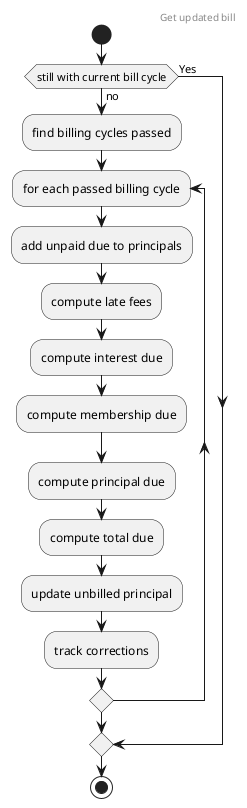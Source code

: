 @startuml
header Get updated bill
start
if(still with current bill cycle) then (Yes)
else (no)
  :find billing cycles passed;
  repeat :for each passed billing cycle;
    :add unpaid due to principals;
    :compute late fees;
    :compute interest due;
    :compute membership due;
    :compute principal due;
    :compute total due;
    :update unbilled principal;
    :track corrections;
  repeat while 
endif;
stop;
@enduml